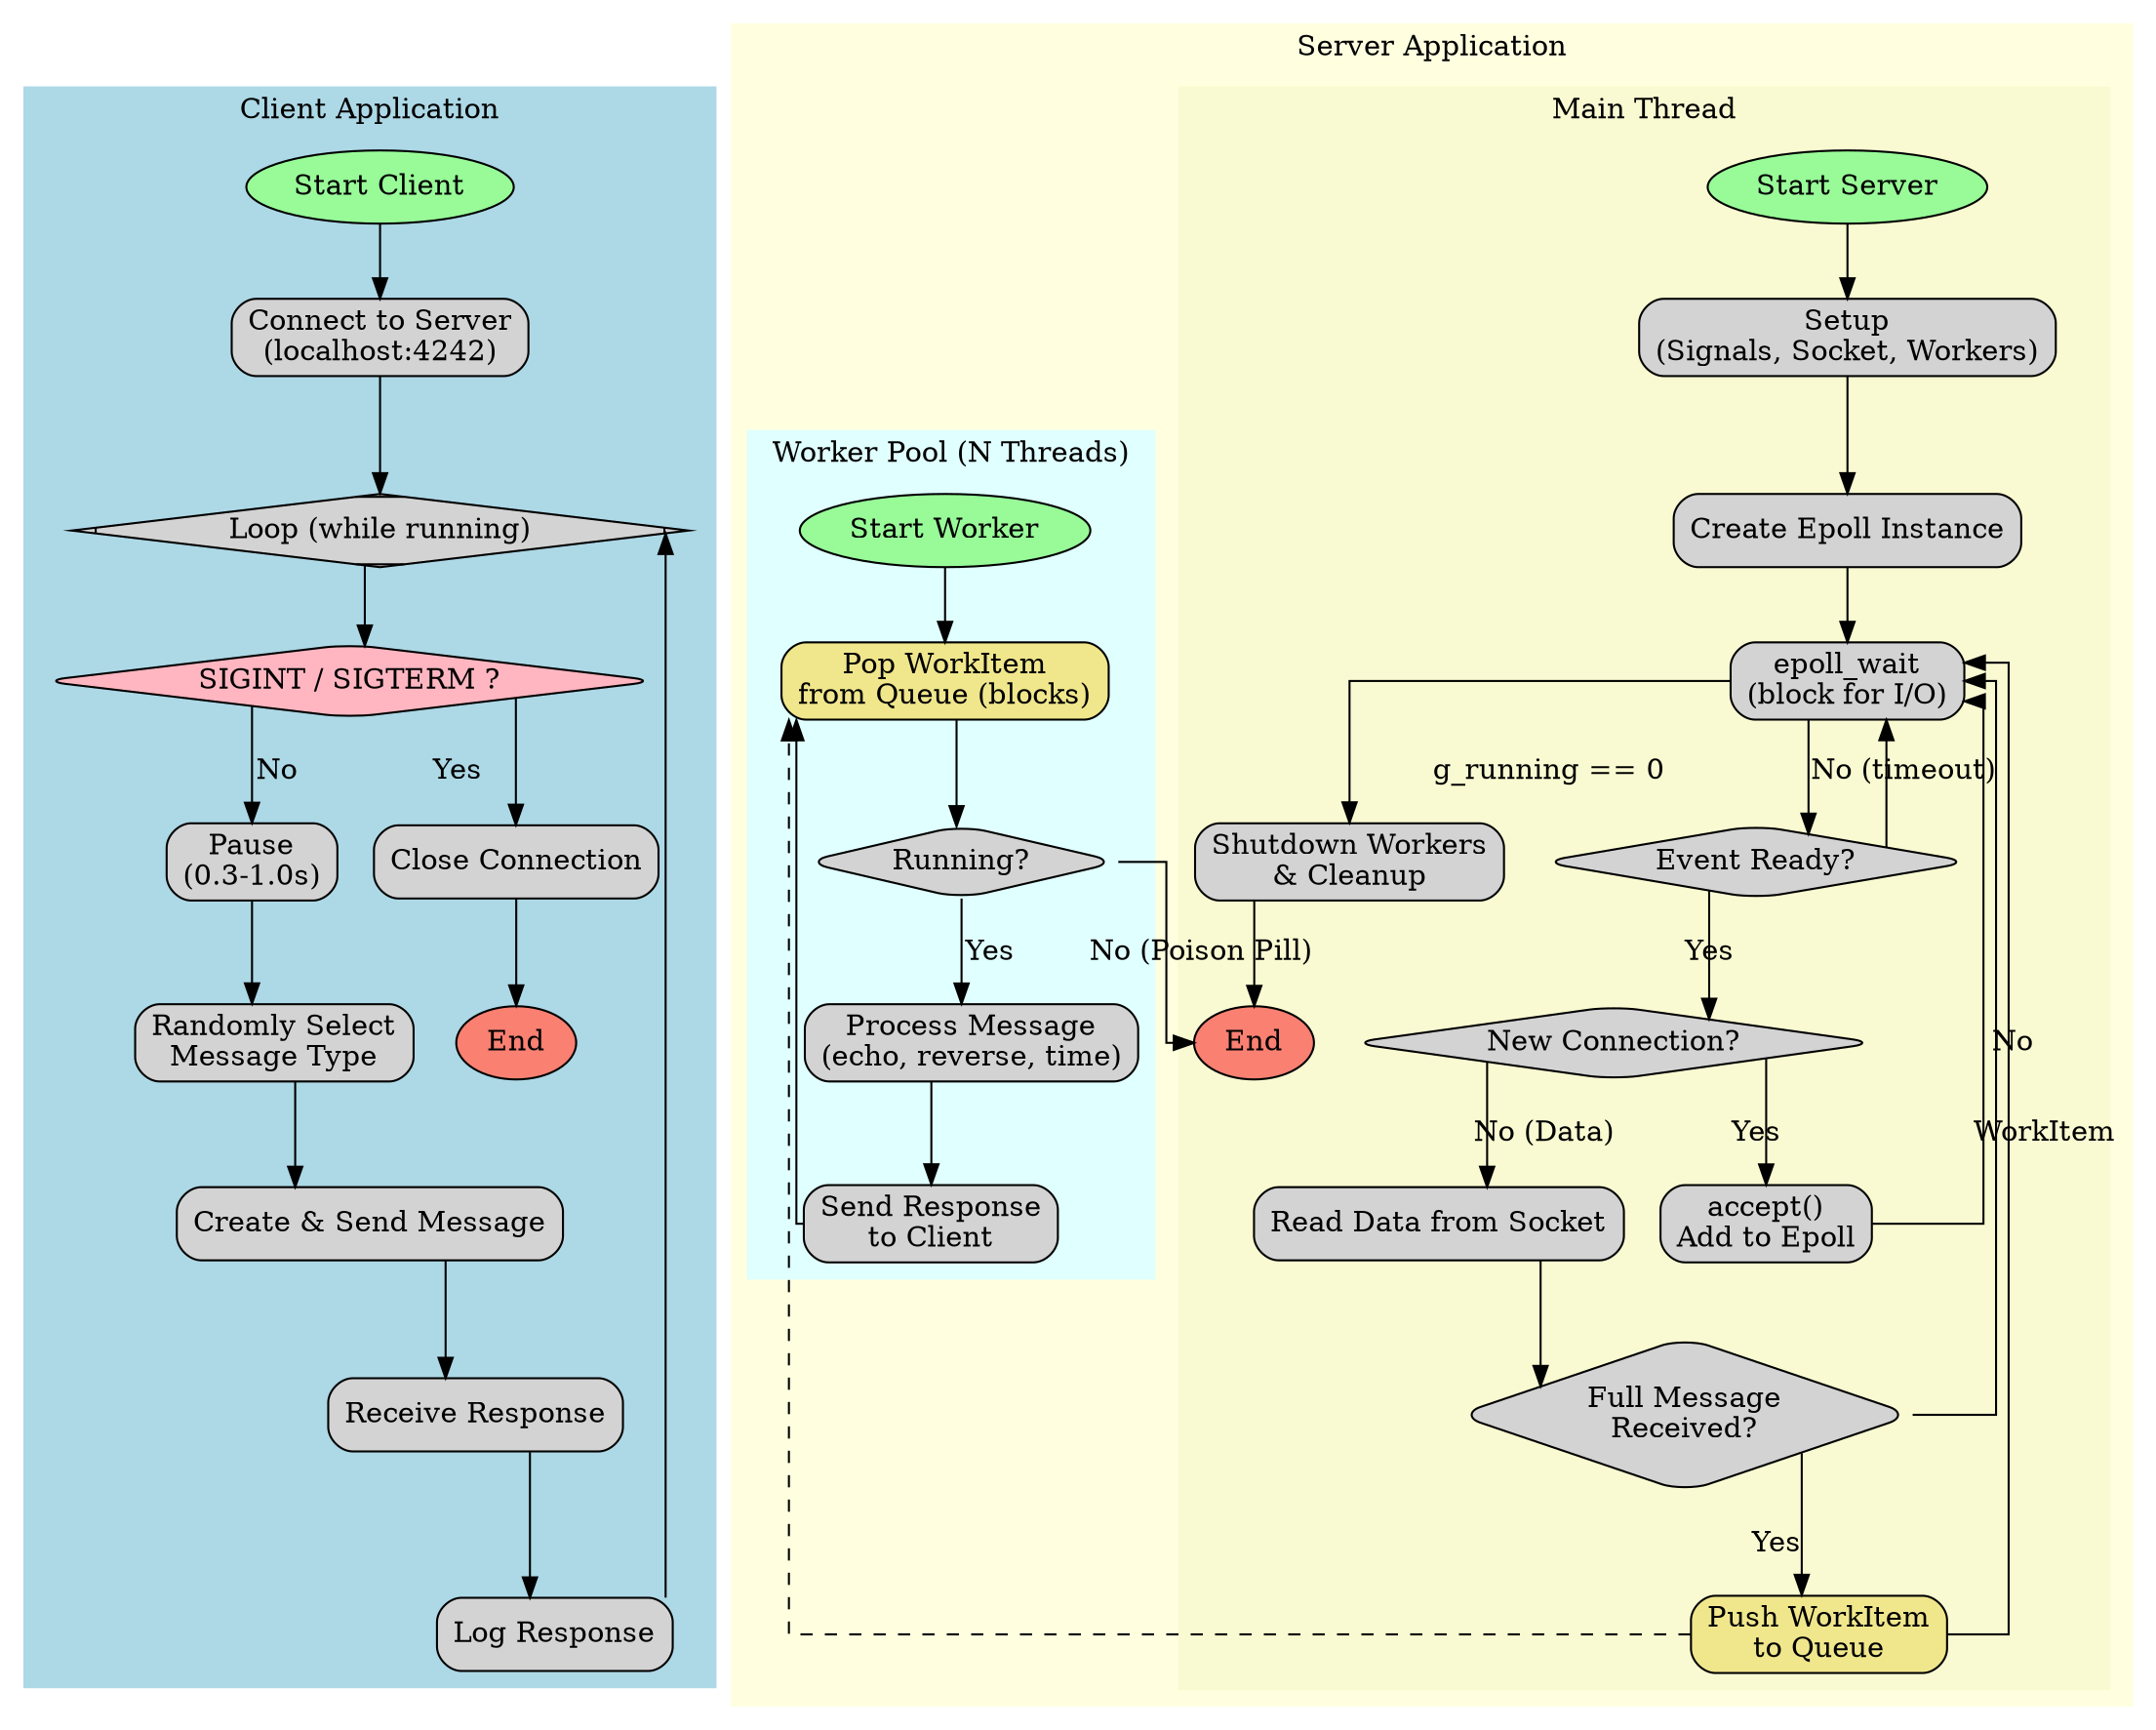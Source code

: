 // flow.dot

digraph SystemFlow {
    rankdir=TB;
    splines=ortho;
    node [shape=box, style="rounded,filled", fillcolor=lightgrey];

    subgraph cluster_client {
        label="Client Application";
        style=filled;
        color=lightblue;

        c_start [label="Start Client", shape=ellipse, fillcolor=palegreen];
        c_connect [label="Connect to Server\n(localhost:4242)"];
        c_loop [label="Loop (while running)", shape=Mdiamond];
        c_pause [label="Pause\n(0.3-1.0s)"];
        c_select [label="Randomly Select\nMessage Type"];
        c_send [label="Create & Send Message"];
        c_recv [label="Receive Response"];
        c_log [label="Log Response"];
        c_sig [label="SIGINT / SIGTERM ?", shape=diamond, fillcolor=lightpink];
        c_close [label="Close Connection"];
        c_end [label="End", shape=ellipse, fillcolor=salmon];

        c_start -> c_connect;
        c_connect -> c_loop;
        c_loop -> c_sig;
        c_sig -> c_pause [label="No"];
        c_sig -> c_close [label="Yes"];
        c_pause -> c_select -> c_send -> c_recv -> c_log -> c_loop;
        c_close -> c_end;
    }

    subgraph cluster_server {
        label="Server Application";
        style=filled;
        color=lightyellow;

        subgraph cluster_main {
            label="Main Thread";
            style=filled;
            color=lightgoldenrodyellow;

            s_start [label="Start Server", shape=ellipse, fillcolor=palegreen];
            s_setup [label="Setup\n(Signals, Socket, Workers)"];
            s_epoll_create [label="Create Epoll Instance"];
            s_epoll_wait [label="epoll_wait\n(block for I/O)"];
            s_event_check [label="Event Ready?", shape=diamond];
            s_new_conn [label="New Connection?", shape=diamond];
            s_accept [label="accept()\nAdd to Epoll"];
            s_read [label="Read Data from Socket"];
            s_full_msg [label="Full Message\nReceived?", shape=diamond];
            s_push_queue [label="Push WorkItem\nto Queue", shape=box, fillcolor=khaki];
            s_shutdown [label="Shutdown Workers\n& Cleanup"];
            s_end [label="End", shape=ellipse, fillcolor=salmon];

            s_start -> s_setup -> s_epoll_create -> s_epoll_wait;
            s_epoll_wait -> s_event_check;
            s_event_check -> s_epoll_wait [label="No (timeout)"];
            s_event_check -> s_new_conn [label="Yes"];
            s_new_conn -> s_accept [label="Yes"];
            s_new_conn -> s_read [label="No (Data)"];
            s_accept -> s_epoll_wait;
            s_read -> s_full_msg;
            s_full_msg -> s_epoll_wait [label="No"];
            s_full_msg -> s_push_queue [label="Yes"];
            s_push_queue -> s_epoll_wait;
            s_epoll_wait -> s_shutdown [label="g_running == 0"];
            s_shutdown -> s_end;
        }

        subgraph cluster_workers {
            label="Worker Pool (N Threads)";
            style=filled;
            color=lightcyan;
            
            w_start [label="Start Worker", shape=ellipse, fillcolor=palegreen];
            w_pop_queue [label="Pop WorkItem\nfrom Queue (blocks)", shape=box, fillcolor=khaki];
            w_process [label="Process Message\n(echo, reverse, time)"];
            w_send [label="Send Response\nto Client"];
            w_loop_check [label="Running?", shape=diamond];

            w_start -> w_pop_queue;
            w_pop_queue -> w_loop_check;
            w_loop_check -> w_process [label="Yes"];
            w_process -> w_send -> w_pop_queue;
            w_loop_check -> s_end [label="No (Poison Pill)"];
        }
    }
    
    // Connections between threads
    s_push_queue -> w_pop_queue [label="WorkItem", style=dashed, constraint=false];

}